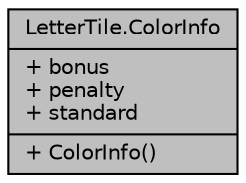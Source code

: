 digraph "LetterTile.ColorInfo"
{
 // INTERACTIVE_SVG=YES
  bgcolor="transparent";
  edge [fontname="Helvetica",fontsize="10",labelfontname="Helvetica",labelfontsize="10"];
  node [fontname="Helvetica",fontsize="10",shape=record];
  Node1 [label="{LetterTile.ColorInfo\n|+ bonus\l+ penalty\l+ standard\l|+ ColorInfo()\l}",height=0.2,width=0.4,color="black", fillcolor="grey75", style="filled" fontcolor="black"];
}
